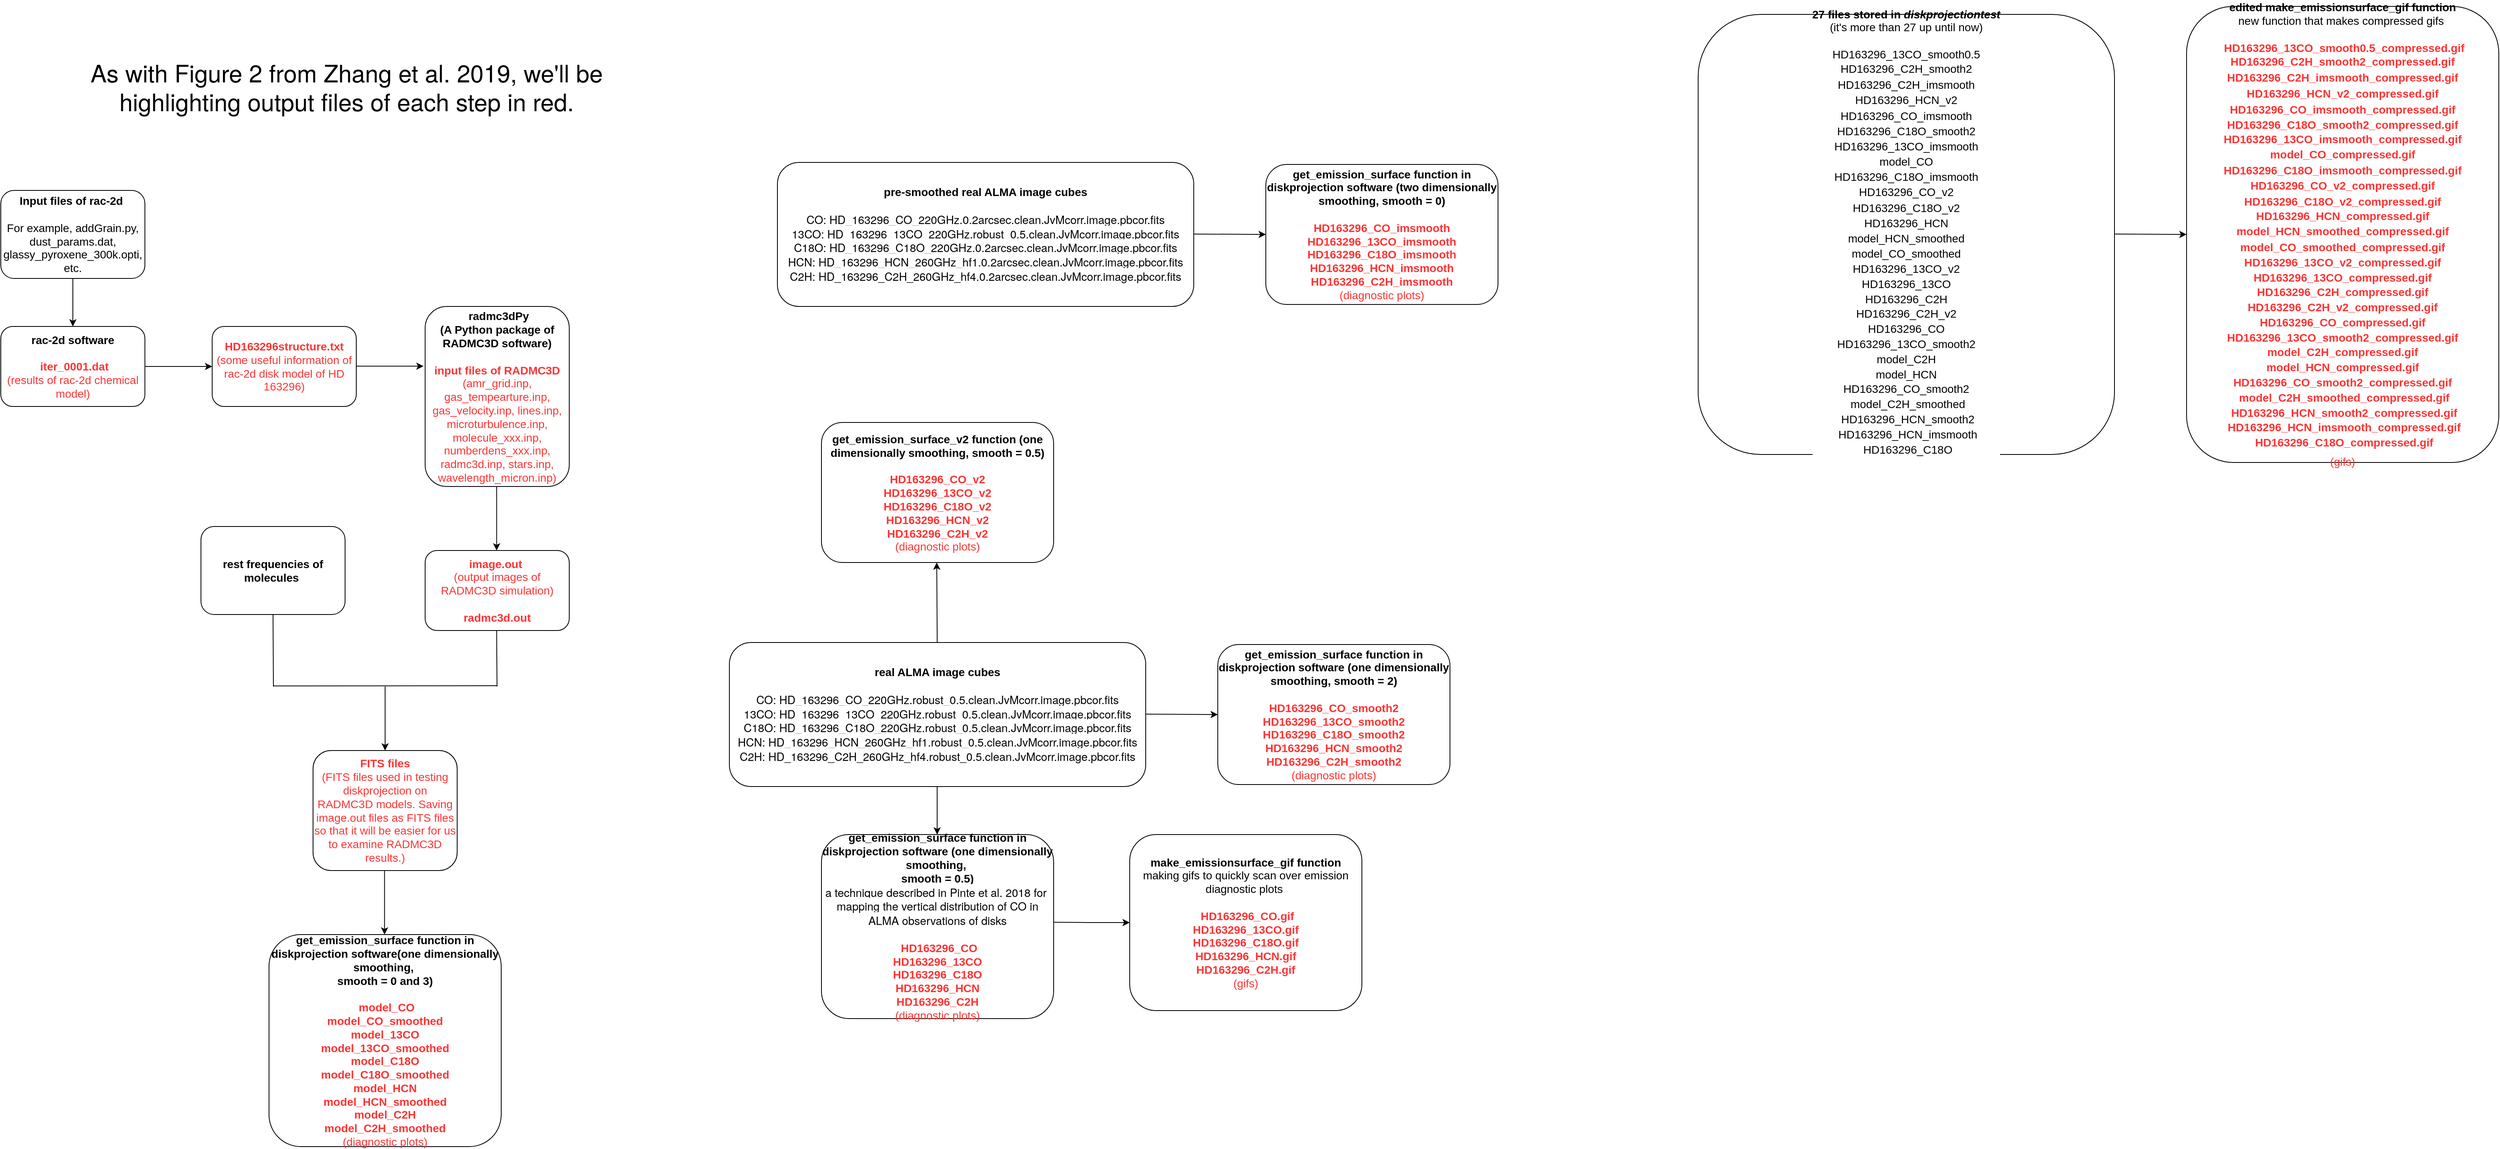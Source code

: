 <mxfile version="14.8.6" type="github">
  <diagram id="OHio_l4A3hphXdwyJgQA" name="Page-1">
    <mxGraphModel dx="1892" dy="2309" grid="1" gridSize="10" guides="1" tooltips="1" connect="1" arrows="1" fold="1" page="1" pageScale="1" pageWidth="827" pageHeight="1169" math="0" shadow="0">
      <root>
        <mxCell id="0" />
        <mxCell id="1" parent="0" />
        <mxCell id="7kvAbgqLVaGYdPQzEYKD-1" value="&lt;span style=&quot;font-family: &amp;#34;helvetica neue&amp;#34; , &amp;#34;helvetica&amp;#34; , &amp;#34;arial&amp;#34; , sans-serif ; text-align: justify ; background-color: rgb(255 , 255 , 255)&quot;&gt;&lt;font style=&quot;font-size: 30px&quot;&gt;As with Figure 2 from Zhang et al. 2019, we&#39;ll be highlighting output files of each step in red.&lt;/font&gt;&lt;/span&gt;" style="text;html=1;strokeColor=none;fillColor=none;align=center;verticalAlign=middle;whiteSpace=wrap;rounded=0;" parent="1" vertex="1">
          <mxGeometry x="157" y="-100" width="670" height="140" as="geometry" />
        </mxCell>
        <mxCell id="7kvAbgqLVaGYdPQzEYKD-2" value="&lt;font style=&quot;font-size: 14px&quot;&gt;&lt;b&gt;Input files of rac-2d&lt;/b&gt;&amp;nbsp;&lt;br&gt;&lt;br&gt;For example, addGrain.py, dust_params.dat, glassy_pyroxene_300k.opti, etc.&lt;/font&gt;" style="rounded=1;whiteSpace=wrap;html=1;" parent="1" vertex="1">
          <mxGeometry x="60" y="100" width="180" height="110" as="geometry" />
        </mxCell>
        <mxCell id="7kvAbgqLVaGYdPQzEYKD-8" value="&lt;font style=&quot;font-size: 14px&quot;&gt;&lt;b&gt;rac-2d software&lt;br&gt;&lt;br&gt;&lt;/b&gt;&amp;nbsp;&lt;font color=&quot;#ff3333&quot;&gt;&lt;b&gt;iter_0001.dat &lt;/b&gt;&lt;br&gt;(results of rac-2d chemical model)&lt;/font&gt;&lt;/font&gt;" style="rounded=1;whiteSpace=wrap;html=1;" parent="1" vertex="1">
          <mxGeometry x="60" y="270" width="180" height="100" as="geometry" />
        </mxCell>
        <mxCell id="7kvAbgqLVaGYdPQzEYKD-9" value="" style="endArrow=classic;html=1;exitX=0.5;exitY=1;exitDx=0;exitDy=0;" parent="1" source="7kvAbgqLVaGYdPQzEYKD-2" target="7kvAbgqLVaGYdPQzEYKD-8" edge="1">
          <mxGeometry width="50" height="50" relative="1" as="geometry">
            <mxPoint x="150" y="250" as="sourcePoint" />
            <mxPoint x="200" y="200" as="targetPoint" />
          </mxGeometry>
        </mxCell>
        <mxCell id="7kvAbgqLVaGYdPQzEYKD-11" value="&lt;font style=&quot;font-size: 14px&quot;&gt;&lt;font color=&quot;#ff3333&quot;&gt;&lt;b&gt;HD163296structure.txt&lt;/b&gt; (some useful information of rac-2d disk model of HD 163296)&lt;/font&gt;&lt;/font&gt;" style="rounded=1;whiteSpace=wrap;html=1;" parent="1" vertex="1">
          <mxGeometry x="324" y="270" width="180" height="100" as="geometry" />
        </mxCell>
        <mxCell id="7kvAbgqLVaGYdPQzEYKD-12" value="" style="endArrow=classic;html=1;exitX=1;exitY=0.5;exitDx=0;exitDy=0;" parent="1" source="7kvAbgqLVaGYdPQzEYKD-8" target="7kvAbgqLVaGYdPQzEYKD-11" edge="1">
          <mxGeometry width="50" height="50" relative="1" as="geometry">
            <mxPoint x="290" y="320" as="sourcePoint" />
            <mxPoint x="340" y="270" as="targetPoint" />
          </mxGeometry>
        </mxCell>
        <mxCell id="7kvAbgqLVaGYdPQzEYKD-13" value="&lt;font style=&quot;font-size: 14px&quot;&gt;&lt;b&gt;&amp;nbsp;radmc3dPy &lt;br&gt;(&lt;/b&gt;&lt;b&gt;A Python package of RADMC3D software&lt;/b&gt;&lt;b&gt;)&lt;/b&gt;&lt;br&gt;&lt;br&gt;&lt;span style=&quot;color: rgb(255 , 51 , 51)&quot;&gt;&lt;b&gt;input files of RADMC3D&lt;/b&gt;&lt;br&gt;&lt;/span&gt;&lt;font color=&quot;#ff3333&quot;&gt;(amr_grid.inp, gas_tempearture.inp, gas_velocity.inp, lines.inp, microturbulence.inp, molecule_xxx.inp, numberdens_xxx.inp, radmc3d.inp, stars.inp, wavelength_micron.inp)&lt;/font&gt;&lt;br&gt;&lt;/font&gt;" style="rounded=1;whiteSpace=wrap;html=1;" parent="1" vertex="1">
          <mxGeometry x="590" y="245" width="180" height="225" as="geometry" />
        </mxCell>
        <mxCell id="7kvAbgqLVaGYdPQzEYKD-14" value="" style="endArrow=classic;html=1;exitX=1;exitY=0.5;exitDx=0;exitDy=0;" parent="1" edge="1">
          <mxGeometry width="50" height="50" relative="1" as="geometry">
            <mxPoint x="504.0" y="319.66" as="sourcePoint" />
            <mxPoint x="588.0" y="319.66" as="targetPoint" />
          </mxGeometry>
        </mxCell>
        <mxCell id="7kvAbgqLVaGYdPQzEYKD-18" value="" style="endArrow=classic;html=1;" parent="1" edge="1">
          <mxGeometry width="50" height="50" relative="1" as="geometry">
            <mxPoint x="679.29" y="470" as="sourcePoint" />
            <mxPoint x="679.29" y="550" as="targetPoint" />
          </mxGeometry>
        </mxCell>
        <mxCell id="7kvAbgqLVaGYdPQzEYKD-19" value="&lt;font style=&quot;font-size: 14px&quot;&gt;&lt;font color=&quot;#ff3333&quot;&gt;&lt;b&gt;image.out&lt;/b&gt;&amp;nbsp;&lt;br&gt;(output images of RADMC3D simulation)&lt;br&gt;&lt;br&gt;&lt;/font&gt;&lt;b style=&quot;color: rgb(255 , 51 , 51)&quot;&gt;radmc3d.out&lt;/b&gt;&lt;font color=&quot;#ff3333&quot;&gt;&lt;br&gt;&lt;/font&gt;&lt;/font&gt;" style="rounded=1;whiteSpace=wrap;html=1;" parent="1" vertex="1">
          <mxGeometry x="590" y="550" width="180" height="100" as="geometry" />
        </mxCell>
        <mxCell id="7kvAbgqLVaGYdPQzEYKD-24" value="&lt;font style=&quot;font-size: 14px&quot;&gt;&lt;b&gt;real ALMA image cubes&lt;/b&gt;&lt;br&gt;&lt;br&gt;&lt;span style=&quot;font-family: &amp;#34;helvetica neue&amp;#34; , &amp;#34;helvetica&amp;#34; , &amp;#34;arial&amp;#34; , sans-serif ; text-align: left ; background-color: rgb(255 , 255 , 255)&quot;&gt;CO: HD_163296_CO_220GHz.robust_0.5.clean.JvMcorr.image.pbcor.fits&lt;br&gt;&lt;/span&gt;&lt;span style=&quot;font-family: &amp;#34;helvetica neue&amp;#34; , &amp;#34;helvetica&amp;#34; , &amp;#34;arial&amp;#34; , sans-serif ; text-align: left ; background-color: rgb(255 , 255 , 255)&quot;&gt;13CO: HD_163296_13CO_220GHz.robust_0.5.clean.JvMcorr.image.pbcor.fits&lt;br&gt;&lt;/span&gt;&lt;span style=&quot;font-family: &amp;#34;helvetica neue&amp;#34; , &amp;#34;helvetica&amp;#34; , &amp;#34;arial&amp;#34; , sans-serif ; text-align: left ; background-color: rgb(255 , 255 , 255)&quot;&gt;C18O: HD_163296_C18O_220GHz.robust_0.5.clean.JvMcorr.image.pbcor.fits&lt;br&gt;&lt;/span&gt;&lt;span style=&quot;font-family: &amp;#34;helvetica neue&amp;#34; , &amp;#34;helvetica&amp;#34; , &amp;#34;arial&amp;#34; , sans-serif ; text-align: left ; background-color: rgb(255 , 255 , 255)&quot;&gt;HCN: HD_163296_HCN_260GHz_hf1.robust_0.5.clean.JvMcorr.image.pbcor.fits&lt;br&gt;&lt;/span&gt;&lt;span style=&quot;font-family: &amp;#34;helvetica neue&amp;#34; , &amp;#34;helvetica&amp;#34; , &amp;#34;arial&amp;#34; , sans-serif ; text-align: left ; background-color: rgb(255 , 255 , 255)&quot;&gt;C2H: HD_163296_C2H_260GHz_hf4.robust_0.5.clean.JvMcorr.image.pbcor.fits&lt;/span&gt;&lt;br&gt;&lt;/font&gt;" style="rounded=1;whiteSpace=wrap;html=1;" parent="1" vertex="1">
          <mxGeometry x="970" y="665" width="520" height="180" as="geometry" />
        </mxCell>
        <mxCell id="7kvAbgqLVaGYdPQzEYKD-25" value="" style="endArrow=classic;html=1;exitX=0.5;exitY=1;exitDx=0;exitDy=0;" parent="1" edge="1">
          <mxGeometry width="50" height="50" relative="1" as="geometry">
            <mxPoint x="1229.5" y="845" as="sourcePoint" />
            <mxPoint x="1229.5" y="905" as="targetPoint" />
          </mxGeometry>
        </mxCell>
        <mxCell id="7kvAbgqLVaGYdPQzEYKD-26" value="&lt;font style=&quot;font-size: 14px&quot;&gt;&lt;b&gt;get_emission_surface function in diskprojection software (&lt;/b&gt;&lt;b&gt;one dimensionally smoothing,&amp;nbsp;&lt;/b&gt;&lt;b&gt;&lt;br&gt;smooth = 0.5)&lt;br&gt;&lt;/b&gt;&lt;span style=&quot;font-family: &amp;#34;helvetica neue&amp;#34; , &amp;#34;helvetica&amp;#34; , &amp;#34;arial&amp;#34; , sans-serif ; text-align: justify ; background-color: rgb(255 , 255 , 255)&quot;&gt;a technique described in Pinte et al. 2018&amp;nbsp;&lt;/span&gt;&lt;span style=&quot;font-family: &amp;#34;helvetica neue&amp;#34; , &amp;#34;helvetica&amp;#34; , &amp;#34;arial&amp;#34; , sans-serif ; text-align: justify ; background-color: rgb(255 , 255 , 255)&quot;&gt;for&amp;nbsp;&lt;/span&gt;&lt;span style=&quot;font-family: &amp;#34;helvetica neue&amp;#34; , &amp;#34;helvetica&amp;#34; , &amp;#34;arial&amp;#34; , sans-serif ; text-align: justify ; background-color: rgb(255 , 255 , 255)&quot;&gt;&lt;br&gt;mapping the vertical distribution of CO in ALMA observations of disks&lt;/span&gt;&lt;b&gt;&lt;br&gt;&lt;br&gt;&lt;/b&gt;&amp;nbsp;&lt;font color=&quot;#ff3333&quot;&gt;&lt;b&gt;HD163296_CO&lt;br&gt;&lt;/b&gt;&lt;/font&gt;&lt;b style=&quot;color: rgb(255 , 51 , 51)&quot;&gt;HD163296_13CO&lt;br&gt;&lt;/b&gt;&lt;b style=&quot;color: rgb(255 , 51 , 51)&quot;&gt;HD163296_C18O&lt;br&gt;&lt;/b&gt;&lt;b style=&quot;color: rgb(255 , 51 , 51)&quot;&gt;HD163296_HCN&lt;br&gt;&lt;/b&gt;&lt;b style=&quot;color: rgb(255 , 51 , 51)&quot;&gt;HD163296_C2H&lt;/b&gt;&lt;font color=&quot;#ff3333&quot;&gt;&lt;br&gt;(diagnostic plots)&lt;/font&gt;&lt;/font&gt;" style="rounded=1;whiteSpace=wrap;html=1;" parent="1" vertex="1">
          <mxGeometry x="1085" y="905" width="290" height="230" as="geometry" />
        </mxCell>
        <mxCell id="7kvAbgqLVaGYdPQzEYKD-28" value="&lt;font style=&quot;font-size: 14px&quot;&gt;&lt;b&gt;get_emission_surface function in diskprojection software (one dimensionally smoothing, smooth = 2)&lt;/b&gt;&lt;b&gt;&lt;br&gt;&lt;/b&gt;&lt;font color=&quot;#ff3333&quot;&gt;&lt;b&gt;&lt;br&gt;&lt;/b&gt;&lt;/font&gt;&lt;b style=&quot;color: rgb(255 , 51 , 51)&quot;&gt;HD163296_CO_smooth2&lt;/b&gt;&lt;b style=&quot;color: rgb(255 , 51 , 51)&quot;&gt;&lt;br&gt;&lt;/b&gt;&lt;b style=&quot;color: rgb(255 , 51 , 51)&quot;&gt;HD163296_13CO_smooth2&lt;/b&gt;&lt;b style=&quot;color: rgb(255 , 51 , 51)&quot;&gt;&lt;br&gt;&lt;/b&gt;&lt;b style=&quot;color: rgb(255 , 51 , 51)&quot;&gt;HD163296_C18O_smooth2&lt;/b&gt;&lt;b style=&quot;color: rgb(255 , 51 , 51)&quot;&gt;&lt;br&gt;&lt;/b&gt;&lt;b style=&quot;color: rgb(255 , 51 , 51)&quot;&gt;HD163296_HCN_smooth2&lt;/b&gt;&lt;b style=&quot;color: rgb(255 , 51 , 51)&quot;&gt;&lt;br&gt;&lt;/b&gt;&lt;b style=&quot;color: rgb(255 , 51 , 51)&quot;&gt;HD163296_C2H_smooth2&lt;/b&gt;&lt;font color=&quot;#ff3333&quot;&gt;&lt;br&gt;(diagnostic plots)&lt;/font&gt;&lt;/font&gt;" style="rounded=1;whiteSpace=wrap;html=1;" parent="1" vertex="1">
          <mxGeometry x="1580" y="667.5" width="290" height="175" as="geometry" />
        </mxCell>
        <mxCell id="7kvAbgqLVaGYdPQzEYKD-29" value="" style="endArrow=classic;html=1;exitX=1;exitY=0.5;exitDx=0;exitDy=0;entryX=0;entryY=0.5;entryDx=0;entryDy=0;" parent="1" target="7kvAbgqLVaGYdPQzEYKD-28" edge="1">
          <mxGeometry width="50" height="50" relative="1" as="geometry">
            <mxPoint x="1490" y="754.5" as="sourcePoint" />
            <mxPoint x="1574" y="754.5" as="targetPoint" />
          </mxGeometry>
        </mxCell>
        <mxCell id="7kvAbgqLVaGYdPQzEYKD-30" value="&lt;font style=&quot;font-size: 14px&quot;&gt;&lt;b&gt;pre-smoothed real ALMA image cubes&lt;/b&gt;&lt;br&gt;&lt;br&gt;&lt;span style=&quot;font-family: &amp;#34;helvetica neue&amp;#34; , &amp;#34;helvetica&amp;#34; , &amp;#34;arial&amp;#34; , sans-serif ; text-align: left ; background-color: rgb(255 , 255 , 255)&quot;&gt;CO: H&lt;/span&gt;&lt;span style=&quot;font-family: &amp;#34;helvetica neue&amp;#34; , &amp;#34;helvetica&amp;#34; , &amp;#34;arial&amp;#34; , sans-serif ; text-align: left ; background-color: rgb(255 , 255 , 255)&quot;&gt;D_163296_CO_220GHz.0.2arcsec.clean.JvMcorr.image.pbcor.fits&lt;/span&gt;&lt;span style=&quot;font-family: &amp;#34;helvetica neue&amp;#34; , &amp;#34;helvetica&amp;#34; , &amp;#34;arial&amp;#34; , sans-serif ; text-align: left ; background-color: rgb(255 , 255 , 255)&quot;&gt;&lt;br&gt;&lt;/span&gt;&lt;span style=&quot;font-family: &amp;#34;helvetica neue&amp;#34; , &amp;#34;helvetica&amp;#34; , &amp;#34;arial&amp;#34; , sans-serif ; text-align: left ; background-color: rgb(255 , 255 , 255)&quot;&gt;13CO: HD_163296_13CO_220GHz.robust_0.5.clean.JvMcorr.image.pbcor.fits&lt;br&gt;&lt;/span&gt;&lt;span style=&quot;font-family: &amp;#34;helvetica neue&amp;#34; , &amp;#34;helvetica&amp;#34; , &amp;#34;arial&amp;#34; , sans-serif ; text-align: left ; background-color: rgb(255 , 255 , 255)&quot;&gt;C18O: H&lt;/span&gt;&lt;span style=&quot;font-family: &amp;#34;helvetica neue&amp;#34; , &amp;#34;helvetica&amp;#34; , &amp;#34;arial&amp;#34; , sans-serif ; text-align: left ; background-color: rgb(255 , 255 , 255)&quot;&gt;D_163296_C18O_220GHz.0.2arcsec.clean.JvMcorr.image.pbcor.fits&lt;/span&gt;&lt;span style=&quot;font-family: &amp;#34;helvetica neue&amp;#34; , &amp;#34;helvetica&amp;#34; , &amp;#34;arial&amp;#34; , sans-serif ; text-align: left ; background-color: rgb(255 , 255 , 255)&quot;&gt;&lt;br&gt;&lt;/span&gt;&lt;span style=&quot;font-family: &amp;#34;helvetica neue&amp;#34; , &amp;#34;helvetica&amp;#34; , &amp;#34;arial&amp;#34; , sans-serif ; text-align: left ; background-color: rgb(255 , 255 , 255)&quot;&gt;HCN: H&lt;/span&gt;&lt;span style=&quot;font-family: &amp;#34;helvetica neue&amp;#34; , &amp;#34;helvetica&amp;#34; , &amp;#34;arial&amp;#34; , sans-serif ; text-align: left ; background-color: rgb(255 , 255 , 255)&quot;&gt;D_163296_HCN_260GHz_hf1.0.2arcsec.clean.JvMcorr.image.pbcor.fits&lt;/span&gt;&lt;span style=&quot;font-family: &amp;#34;helvetica neue&amp;#34; , &amp;#34;helvetica&amp;#34; , &amp;#34;arial&amp;#34; , sans-serif ; text-align: left ; background-color: rgb(255 , 255 , 255)&quot;&gt;&lt;br&gt;&lt;/span&gt;&lt;span style=&quot;font-family: &amp;#34;helvetica neue&amp;#34; , &amp;#34;helvetica&amp;#34; , &amp;#34;arial&amp;#34; , sans-serif ; text-align: left ; background-color: rgb(255 , 255 , 255)&quot;&gt;C2H: H&lt;/span&gt;&lt;span style=&quot;font-family: &amp;#34;helvetica neue&amp;#34; , &amp;#34;helvetica&amp;#34; , &amp;#34;arial&amp;#34; , sans-serif ; text-align: left ; background-color: rgb(255 , 255 , 255)&quot;&gt;D_163296_C2H_260GHz_hf4.0.2arcsec.clean.JvMcorr.image.pbcor.fits&lt;/span&gt;&lt;br&gt;&lt;/font&gt;" style="rounded=1;whiteSpace=wrap;html=1;" parent="1" vertex="1">
          <mxGeometry x="1030" y="65" width="520" height="180" as="geometry" />
        </mxCell>
        <mxCell id="7kvAbgqLVaGYdPQzEYKD-31" value="&lt;font style=&quot;font-size: 14px&quot;&gt;&lt;b&gt;get_emission_surface function in diskprojection software (two dimensionally smoothing, smooth = 0)&lt;/b&gt;&lt;b&gt;&lt;br&gt;&lt;/b&gt;&lt;font color=&quot;#ff3333&quot;&gt;&lt;b&gt;&lt;br&gt;&lt;/b&gt;&lt;/font&gt;&lt;b style=&quot;color: rgb(255 , 51 , 51)&quot;&gt;HD163296_CO_imsmooth&lt;/b&gt;&lt;b style=&quot;color: rgb(255 , 51 , 51)&quot;&gt;&lt;br&gt;&lt;/b&gt;&lt;b style=&quot;color: rgb(255 , 51 , 51)&quot;&gt;HD163296_13CO_imsmooth&lt;/b&gt;&lt;b style=&quot;color: rgb(255 , 51 , 51)&quot;&gt;&lt;br&gt;&lt;/b&gt;&lt;b style=&quot;color: rgb(255 , 51 , 51)&quot;&gt;HD163296_C18O_imsmooth&lt;/b&gt;&lt;b style=&quot;color: rgb(255 , 51 , 51)&quot;&gt;&lt;br&gt;&lt;/b&gt;&lt;b style=&quot;color: rgb(255 , 51 , 51)&quot;&gt;HD163296_HCN_imsmooth&lt;/b&gt;&lt;b style=&quot;color: rgb(255 , 51 , 51)&quot;&gt;&lt;br&gt;&lt;/b&gt;&lt;b style=&quot;color: rgb(255 , 51 , 51)&quot;&gt;HD163296_C2H_imsmooth&lt;/b&gt;&lt;font color=&quot;#ff3333&quot;&gt;&lt;br&gt;(diagnostic plots)&lt;/font&gt;&lt;/font&gt;" style="rounded=1;whiteSpace=wrap;html=1;" parent="1" vertex="1">
          <mxGeometry x="1640" y="67.5" width="290" height="175" as="geometry" />
        </mxCell>
        <mxCell id="7kvAbgqLVaGYdPQzEYKD-32" value="" style="endArrow=classic;html=1;exitX=1;exitY=0.5;exitDx=0;exitDy=0;entryX=0;entryY=0.5;entryDx=0;entryDy=0;" parent="1" edge="1">
          <mxGeometry width="50" height="50" relative="1" as="geometry">
            <mxPoint x="1550" y="154.5" as="sourcePoint" />
            <mxPoint x="1640" y="155" as="targetPoint" />
          </mxGeometry>
        </mxCell>
        <mxCell id="7kvAbgqLVaGYdPQzEYKD-33" value="&lt;font style=&quot;font-size: 14px&quot;&gt;&lt;b&gt;rest frequencies of molecules&lt;/b&gt;&amp;nbsp;&lt;br&gt;&lt;/font&gt;" style="rounded=1;whiteSpace=wrap;html=1;" parent="1" vertex="1">
          <mxGeometry x="310" y="520" width="180" height="110" as="geometry" />
        </mxCell>
        <mxCell id="7kvAbgqLVaGYdPQzEYKD-35" value="" style="endArrow=none;html=1;" parent="1" edge="1">
          <mxGeometry width="50" height="50" relative="1" as="geometry">
            <mxPoint x="400.5" y="720" as="sourcePoint" />
            <mxPoint x="400" y="630" as="targetPoint" />
          </mxGeometry>
        </mxCell>
        <mxCell id="7kvAbgqLVaGYdPQzEYKD-36" value="" style="endArrow=none;html=1;" parent="1" edge="1">
          <mxGeometry width="50" height="50" relative="1" as="geometry">
            <mxPoint x="679.79" y="720" as="sourcePoint" />
            <mxPoint x="679.29" y="650" as="targetPoint" />
          </mxGeometry>
        </mxCell>
        <mxCell id="7kvAbgqLVaGYdPQzEYKD-37" value="" style="endArrow=none;html=1;" parent="1" edge="1">
          <mxGeometry width="50" height="50" relative="1" as="geometry">
            <mxPoint x="400" y="719.29" as="sourcePoint" />
            <mxPoint x="680" y="719" as="targetPoint" />
          </mxGeometry>
        </mxCell>
        <mxCell id="7kvAbgqLVaGYdPQzEYKD-38" value="" style="endArrow=classic;html=1;" parent="1" edge="1">
          <mxGeometry width="50" height="50" relative="1" as="geometry">
            <mxPoint x="540.0" y="720" as="sourcePoint" />
            <mxPoint x="540.0" y="800" as="targetPoint" />
          </mxGeometry>
        </mxCell>
        <mxCell id="7kvAbgqLVaGYdPQzEYKD-39" value="&lt;font style=&quot;font-size: 14px&quot;&gt;&lt;font color=&quot;#ff3333&quot;&gt;&lt;b&gt;FITS files&lt;br&gt;&lt;/b&gt;&lt;/font&gt;&lt;span style=&quot;color: rgb(255 , 51 , 51)&quot;&gt;(FITS files used in testing diskprojection on RADMC3D models. S&lt;/span&gt;&lt;span style=&quot;color: rgb(255 , 51 , 51)&quot;&gt;aving image.out files as FITS files so that it will be easier for us to examine RADMC3D results.&lt;/span&gt;&lt;span style=&quot;color: rgb(255 , 51 , 51)&quot;&gt;)&lt;/span&gt;&lt;font color=&quot;#ff3333&quot;&gt;&lt;br&gt;&lt;/font&gt;&lt;/font&gt;" style="rounded=1;whiteSpace=wrap;html=1;" parent="1" vertex="1">
          <mxGeometry x="450" y="800" width="180" height="150" as="geometry" />
        </mxCell>
        <mxCell id="7kvAbgqLVaGYdPQzEYKD-40" value="&lt;font style=&quot;font-size: 14px&quot;&gt;&lt;b&gt;get_emission_surface function in diskprojection software(&lt;/b&gt;&lt;b&gt;one dimensionally smoothing,&amp;nbsp;&lt;/b&gt;&lt;b&gt;&lt;br&gt;smooth = 0 and 3)&lt;/b&gt;&lt;b&gt;&lt;br&gt;&lt;br&gt;&lt;/b&gt;&amp;nbsp;&lt;b style=&quot;color: rgb(255 , 51 , 51)&quot;&gt;model_CO&lt;br&gt;&lt;/b&gt;&lt;b style=&quot;color: rgb(255 , 51 , 51)&quot;&gt;model_CO_smoothed&lt;/b&gt;&lt;font color=&quot;#ff3333&quot;&gt;&lt;b&gt;&lt;br&gt;&lt;/b&gt;&lt;/font&gt;&lt;b style=&quot;color: rgb(255 , 51 , 51)&quot;&gt;model_13CO&lt;br&gt;&lt;/b&gt;&lt;b style=&quot;color: rgb(255 , 51 , 51)&quot;&gt;model_13CO_smoothed&lt;/b&gt;&lt;b style=&quot;color: rgb(255 , 51 , 51)&quot;&gt;&lt;br&gt;&lt;/b&gt;&lt;b style=&quot;color: rgb(255 , 51 , 51)&quot;&gt;model_C18O&lt;br&gt;&lt;/b&gt;&lt;b style=&quot;color: rgb(255 , 51 , 51)&quot;&gt;model_C18O_smoothed&lt;/b&gt;&lt;b style=&quot;color: rgb(255 , 51 , 51)&quot;&gt;&lt;br&gt;&lt;/b&gt;&lt;b style=&quot;color: rgb(255 , 51 , 51)&quot;&gt;model_HCN&lt;br&gt;&lt;/b&gt;&lt;b style=&quot;color: rgb(255 , 51 , 51)&quot;&gt;model_HCN_smoothed&lt;/b&gt;&lt;b style=&quot;color: rgb(255 , 51 , 51)&quot;&gt;&lt;br&gt;&lt;/b&gt;&lt;b style=&quot;color: rgb(255 , 51 , 51)&quot;&gt;model_C2H&lt;br&gt;&lt;/b&gt;&lt;b style=&quot;color: rgb(255 , 51 , 51)&quot;&gt;model_C2H_smoothed&lt;/b&gt;&lt;font color=&quot;#ff3333&quot;&gt;&lt;br&gt;(diagnostic plots)&lt;/font&gt;&lt;/font&gt;" style="rounded=1;whiteSpace=wrap;html=1;" parent="1" vertex="1">
          <mxGeometry x="395" y="1030" width="290" height="265" as="geometry" />
        </mxCell>
        <mxCell id="7kvAbgqLVaGYdPQzEYKD-42" value="&lt;font style=&quot;font-size: 14px&quot;&gt;&lt;b&gt;get_emission_surface_v2 function (one dimensionally smoothing, smooth = 0.5)&lt;/b&gt;&lt;b&gt;&lt;br&gt;&lt;/b&gt;&lt;font color=&quot;#ff3333&quot;&gt;&lt;b&gt;&lt;br&gt;&lt;/b&gt;&lt;/font&gt;&lt;b style=&quot;color: rgb(255 , 51 , 51)&quot;&gt;HD163296_CO_v2&lt;/b&gt;&lt;b style=&quot;color: rgb(255 , 51 , 51)&quot;&gt;&lt;br&gt;&lt;/b&gt;&lt;b style=&quot;color: rgb(255 , 51 , 51)&quot;&gt;HD163296_13CO_v2&lt;/b&gt;&lt;b style=&quot;color: rgb(255 , 51 , 51)&quot;&gt;&lt;br&gt;&lt;/b&gt;&lt;b style=&quot;color: rgb(255 , 51 , 51)&quot;&gt;HD163296_C18O_v2&lt;/b&gt;&lt;b style=&quot;color: rgb(255 , 51 , 51)&quot;&gt;&lt;br&gt;&lt;/b&gt;&lt;b style=&quot;color: rgb(255 , 51 , 51)&quot;&gt;HD163296_HCN_v2&lt;/b&gt;&lt;b style=&quot;color: rgb(255 , 51 , 51)&quot;&gt;&lt;br&gt;&lt;/b&gt;&lt;b style=&quot;color: rgb(255 , 51 , 51)&quot;&gt;HD163296_C2H_v2&lt;/b&gt;&lt;font color=&quot;#ff3333&quot;&gt;&lt;br&gt;(diagnostic plots)&lt;/font&gt;&lt;/font&gt;" style="rounded=1;whiteSpace=wrap;html=1;" parent="1" vertex="1">
          <mxGeometry x="1085" y="390" width="290" height="175" as="geometry" />
        </mxCell>
        <mxCell id="7kvAbgqLVaGYdPQzEYKD-43" value="" style="endArrow=classic;html=1;exitX=1;exitY=0.5;exitDx=0;exitDy=0;" parent="1" edge="1">
          <mxGeometry width="50" height="50" relative="1" as="geometry">
            <mxPoint x="1229.58" y="665" as="sourcePoint" />
            <mxPoint x="1229" y="565" as="targetPoint" />
          </mxGeometry>
        </mxCell>
        <mxCell id="7kvAbgqLVaGYdPQzEYKD-44" value="" style="endArrow=classic;html=1;exitX=1;exitY=0.5;exitDx=0;exitDy=0;entryX=0;entryY=0.5;entryDx=0;entryDy=0;" parent="1" target="7kvAbgqLVaGYdPQzEYKD-45" edge="1">
          <mxGeometry width="50" height="50" relative="1" as="geometry">
            <mxPoint x="1375" y="1014.58" as="sourcePoint" />
            <mxPoint x="1465" y="1015.08" as="targetPoint" />
            <Array as="points">
              <mxPoint x="1420" y="1015" />
            </Array>
          </mxGeometry>
        </mxCell>
        <mxCell id="7kvAbgqLVaGYdPQzEYKD-45" value="&lt;font style=&quot;font-size: 14px&quot;&gt;&lt;b&gt;make_emissionsurface_gif function&lt;/b&gt;&lt;br&gt;making gifs to quickly scan over emission diagnostic plots&amp;nbsp;&lt;br&gt;&lt;b&gt;&lt;br&gt;&lt;/b&gt;&amp;nbsp;&lt;font color=&quot;#ff3333&quot;&gt;&lt;b&gt;HD163296_CO.gif&lt;br&gt;&lt;/b&gt;&lt;/font&gt;&lt;b style=&quot;color: rgb(255 , 51 , 51)&quot;&gt;HD163296_13CO.gif&lt;br&gt;&lt;/b&gt;&lt;b style=&quot;color: rgb(255 , 51 , 51)&quot;&gt;HD163296_C18O.gif&lt;br&gt;&lt;/b&gt;&lt;b style=&quot;color: rgb(255 , 51 , 51)&quot;&gt;HD163296_HCN.gif&lt;br&gt;&lt;/b&gt;&lt;b style=&quot;color: rgb(255 , 51 , 51)&quot;&gt;HD163296_C2H.gif&lt;/b&gt;&lt;font color=&quot;#ff3333&quot;&gt;&lt;br&gt;(gifs)&lt;/font&gt;&lt;/font&gt;" style="rounded=1;whiteSpace=wrap;html=1;" parent="1" vertex="1">
          <mxGeometry x="1470" y="905" width="290" height="220" as="geometry" />
        </mxCell>
        <mxCell id="tNqf5QW-nkxqxk9ZFxXp-1" value="" style="endArrow=classic;html=1;" parent="1" edge="1">
          <mxGeometry width="50" height="50" relative="1" as="geometry">
            <mxPoint x="539.29" y="950" as="sourcePoint" />
            <mxPoint x="539.29" y="1030" as="targetPoint" />
          </mxGeometry>
        </mxCell>
        <mxCell id="AEIV_mk72NJeF8CW5xAD-5" value="&lt;font style=&quot;font-size: 14px&quot;&gt;&lt;b&gt;27 files stored in &lt;i&gt;diskprojectiontest&lt;br&gt;&lt;/i&gt;&lt;/b&gt;(it&#39;s more than 27 up until now)&lt;br&gt;&lt;br&gt;&lt;span style=&quot;text-align: left ; background-color: rgb(255 , 255 , 255)&quot;&gt;HD163296_13CO_smooth0.5&lt;br&gt;&lt;/span&gt;&lt;pre style=&quot;box-sizing: border-box ; overflow: auto ; padding: 1px 0px ; margin-top: 0px ; margin-bottom: 0px ; line-height: inherit ; word-break: break-all ; overflow-wrap: break-word ; background-color: rgb(255 , 255 , 255) ; border: 0px ; border-radius: 0px ; vertical-align: baseline&quot;&gt;&lt;font face=&quot;Helvetica&quot;&gt;HD163296_C2H_smooth2&lt;/font&gt;&lt;/pre&gt;&lt;pre style=&quot;box-sizing: border-box ; overflow: auto ; padding: 1px 0px ; margin-top: 0px ; margin-bottom: 0px ; line-height: inherit ; word-break: break-all ; overflow-wrap: break-word ; background-color: rgb(255 , 255 , 255) ; border: 0px ; border-radius: 0px ; vertical-align: baseline&quot;&gt;&lt;pre style=&quot;box-sizing: border-box ; overflow: auto ; padding: 1px 0px ; margin-top: 0px ; margin-bottom: 0px ; line-height: inherit ; word-break: break-all ; overflow-wrap: break-word ; border: 0px ; border-radius: 0px ; vertical-align: baseline&quot;&gt;&lt;font face=&quot;Helvetica&quot;&gt;HD163296_C2H_imsmooth&lt;/font&gt;&lt;/pre&gt;&lt;pre style=&quot;box-sizing: border-box ; overflow: auto ; padding: 1px 0px ; margin-top: 0px ; margin-bottom: 0px ; line-height: inherit ; word-break: break-all ; overflow-wrap: break-word ; border: 0px ; border-radius: 0px ; vertical-align: baseline&quot;&gt;&lt;pre style=&quot;box-sizing: border-box ; overflow: auto ; padding: 1px 0px ; margin-top: 0px ; margin-bottom: 0px ; line-height: inherit ; word-break: break-all ; overflow-wrap: break-word ; border: 0px ; border-radius: 0px ; vertical-align: baseline&quot;&gt;&lt;font face=&quot;Helvetica&quot;&gt;HD163296_HCN_v2&lt;/font&gt;&lt;/pre&gt;&lt;pre style=&quot;box-sizing: border-box ; overflow: auto ; padding: 1px 0px ; margin-top: 0px ; margin-bottom: 0px ; line-height: inherit ; word-break: break-all ; overflow-wrap: break-word ; border: 0px ; border-radius: 0px ; vertical-align: baseline&quot;&gt;&lt;pre style=&quot;box-sizing: border-box ; overflow: auto ; padding: 1px 0px ; margin-top: 0px ; margin-bottom: 0px ; line-height: inherit ; word-break: break-all ; overflow-wrap: break-word ; border: 0px ; border-radius: 0px ; vertical-align: baseline&quot;&gt;&lt;font face=&quot;Helvetica&quot;&gt;HD163296_CO_imsmooth&lt;/font&gt;&lt;/pre&gt;&lt;pre style=&quot;box-sizing: border-box ; overflow: auto ; padding: 1px 0px ; margin-top: 0px ; margin-bottom: 0px ; line-height: inherit ; word-break: break-all ; overflow-wrap: break-word ; border: 0px ; border-radius: 0px ; vertical-align: baseline&quot;&gt;&lt;font face=&quot;Helvetica&quot;&gt;HD163296_C18O_smooth2&lt;/font&gt;&lt;/pre&gt;&lt;pre style=&quot;box-sizing: border-box ; overflow: auto ; padding: 1px 0px ; margin-top: 0px ; margin-bottom: 0px ; line-height: inherit ; word-break: break-all ; overflow-wrap: break-word ; border: 0px ; border-radius: 0px ; vertical-align: baseline&quot;&gt;&lt;font face=&quot;Helvetica&quot;&gt;HD163296_13CO_imsmooth&lt;/font&gt;&lt;/pre&gt;&lt;pre style=&quot;box-sizing: border-box ; overflow: auto ; padding: 1px 0px ; margin-top: 0px ; margin-bottom: 0px ; line-height: inherit ; word-break: break-all ; overflow-wrap: break-word ; border: 0px ; border-radius: 0px ; vertical-align: baseline&quot;&gt;&lt;font face=&quot;Helvetica&quot;&gt;model_CO&lt;/font&gt;&lt;/pre&gt;&lt;pre style=&quot;box-sizing: border-box ; overflow: auto ; padding: 1px 0px ; margin-top: 0px ; margin-bottom: 0px ; line-height: inherit ; word-break: break-all ; overflow-wrap: break-word ; border: 0px ; border-radius: 0px ; vertical-align: baseline&quot;&gt;&lt;pre style=&quot;box-sizing: border-box ; overflow: auto ; padding: 1px 0px ; margin-top: 0px ; margin-bottom: 0px ; line-height: inherit ; word-break: break-all ; overflow-wrap: break-word ; border: 0px ; border-radius: 0px ; vertical-align: baseline&quot;&gt;&lt;font face=&quot;Helvetica&quot;&gt;HD163296_C18O_imsmooth&lt;/font&gt;&lt;/pre&gt;&lt;pre style=&quot;box-sizing: border-box ; overflow: auto ; padding: 1px 0px ; margin-top: 0px ; margin-bottom: 0px ; line-height: inherit ; word-break: break-all ; overflow-wrap: break-word ; border: 0px ; border-radius: 0px ; vertical-align: baseline&quot;&gt;&lt;font face=&quot;Helvetica&quot;&gt;HD163296_CO_v2&lt;/font&gt;&lt;/pre&gt;&lt;pre style=&quot;box-sizing: border-box ; overflow: auto ; padding: 1px 0px ; margin-top: 0px ; margin-bottom: 0px ; line-height: inherit ; word-break: break-all ; overflow-wrap: break-word ; border: 0px ; border-radius: 0px ; vertical-align: baseline&quot;&gt;&lt;pre style=&quot;box-sizing: border-box ; overflow: auto ; padding: 1px 0px ; margin-top: 0px ; margin-bottom: 0px ; line-height: inherit ; word-break: break-all ; overflow-wrap: break-word ; border: 0px ; border-radius: 0px ; vertical-align: baseline&quot;&gt;&lt;font face=&quot;Helvetica&quot;&gt;HD163296_C18O_v2&lt;/font&gt;&lt;/pre&gt;&lt;pre style=&quot;box-sizing: border-box ; overflow: auto ; padding: 1px 0px ; margin-top: 0px ; margin-bottom: 0px ; line-height: inherit ; word-break: break-all ; overflow-wrap: break-word ; border: 0px ; border-radius: 0px ; vertical-align: baseline&quot;&gt;&lt;font face=&quot;Helvetica&quot;&gt;HD163296_HCN&lt;/font&gt;&lt;/pre&gt;&lt;pre style=&quot;box-sizing: border-box ; overflow: auto ; padding: 1px 0px ; margin-top: 0px ; margin-bottom: 0px ; line-height: inherit ; word-break: break-all ; overflow-wrap: break-word ; border: 0px ; border-radius: 0px ; vertical-align: baseline&quot;&gt;&lt;font face=&quot;Helvetica&quot;&gt;model_HCN_smoothed&lt;/font&gt;&lt;/pre&gt;&lt;pre style=&quot;box-sizing: border-box ; overflow: auto ; padding: 1px 0px ; margin-top: 0px ; margin-bottom: 0px ; line-height: inherit ; word-break: break-all ; overflow-wrap: break-word ; border: 0px ; border-radius: 0px ; vertical-align: baseline&quot;&gt;&lt;pre style=&quot;box-sizing: border-box ; overflow: auto ; padding: 1px 0px ; margin-top: 0px ; margin-bottom: 0px ; line-height: inherit ; word-break: break-all ; overflow-wrap: break-word ; border: 0px ; border-radius: 0px ; vertical-align: baseline&quot;&gt;&lt;font face=&quot;Helvetica&quot;&gt;model_CO_smoothed&lt;/font&gt;&lt;/pre&gt;&lt;pre style=&quot;box-sizing: border-box ; overflow: auto ; padding: 1px 0px ; margin-top: 0px ; margin-bottom: 0px ; line-height: inherit ; word-break: break-all ; overflow-wrap: break-word ; border: 0px ; border-radius: 0px ; vertical-align: baseline&quot;&gt;&lt;font face=&quot;Helvetica&quot;&gt;HD163296_13CO_v2&lt;/font&gt;&lt;/pre&gt;&lt;pre style=&quot;box-sizing: border-box ; overflow: auto ; padding: 1px 0px ; margin-top: 0px ; margin-bottom: 0px ; line-height: inherit ; word-break: break-all ; overflow-wrap: break-word ; border: 0px ; border-radius: 0px ; vertical-align: baseline&quot;&gt;&lt;font face=&quot;Helvetica&quot;&gt;HD163296_13CO&lt;/font&gt;&lt;/pre&gt;&lt;pre style=&quot;box-sizing: border-box ; overflow: auto ; padding: 1px 0px ; margin-top: 0px ; margin-bottom: 0px ; line-height: inherit ; word-break: break-all ; overflow-wrap: break-word ; border: 0px ; border-radius: 0px ; vertical-align: baseline&quot;&gt;&lt;font face=&quot;Helvetica&quot;&gt;HD163296_C2H&lt;/font&gt;&lt;/pre&gt;&lt;pre style=&quot;box-sizing: border-box ; overflow: auto ; padding: 1px 0px ; margin-top: 0px ; margin-bottom: 0px ; line-height: inherit ; word-break: break-all ; overflow-wrap: break-word ; border: 0px ; border-radius: 0px ; vertical-align: baseline&quot;&gt;&lt;font face=&quot;Helvetica&quot;&gt;HD163296_C2H_v2&lt;/font&gt;&lt;/pre&gt;&lt;pre style=&quot;box-sizing: border-box ; overflow: auto ; padding: 1px 0px ; margin-top: 0px ; margin-bottom: 0px ; line-height: inherit ; word-break: break-all ; overflow-wrap: break-word ; border: 0px ; border-radius: 0px ; vertical-align: baseline&quot;&gt;&lt;font face=&quot;Helvetica&quot;&gt;HD163296_CO&lt;/font&gt;&lt;/pre&gt;&lt;pre style=&quot;box-sizing: border-box ; overflow: auto ; padding: 1px 0px ; margin-top: 0px ; margin-bottom: 0px ; line-height: inherit ; word-break: break-all ; overflow-wrap: break-word ; border: 0px ; border-radius: 0px ; vertical-align: baseline&quot;&gt;&lt;font face=&quot;Helvetica&quot;&gt;HD163296_13CO_smooth2&lt;/font&gt;&lt;/pre&gt;&lt;pre style=&quot;box-sizing: border-box ; overflow: auto ; padding: 1px 0px ; margin-top: 0px ; margin-bottom: 0px ; line-height: inherit ; word-break: break-all ; overflow-wrap: break-word ; border: 0px ; border-radius: 0px ; vertical-align: baseline&quot;&gt;&lt;font face=&quot;Helvetica&quot;&gt;model_C2H&lt;/font&gt;&lt;/pre&gt;&lt;pre style=&quot;box-sizing: border-box ; overflow: auto ; padding: 1px 0px ; margin-top: 0px ; margin-bottom: 0px ; line-height: inherit ; word-break: break-all ; overflow-wrap: break-word ; border: 0px ; border-radius: 0px ; vertical-align: baseline&quot;&gt;&lt;font face=&quot;Helvetica&quot;&gt;model_HCN&lt;/font&gt;&lt;/pre&gt;&lt;pre style=&quot;box-sizing: border-box ; overflow: auto ; padding: 1px 0px ; margin-top: 0px ; margin-bottom: 0px ; line-height: inherit ; word-break: break-all ; overflow-wrap: break-word ; border: 0px ; border-radius: 0px ; vertical-align: baseline&quot;&gt;&lt;font face=&quot;Helvetica&quot;&gt;HD163296_CO_smooth2&lt;/font&gt;&lt;/pre&gt;&lt;pre style=&quot;box-sizing: border-box ; overflow: auto ; padding: 1px 0px ; margin-top: 0px ; margin-bottom: 0px ; line-height: inherit ; word-break: break-all ; overflow-wrap: break-word ; border: 0px ; border-radius: 0px ; vertical-align: baseline&quot;&gt;&lt;font face=&quot;Helvetica&quot;&gt; model_C2H_smoothed&lt;/font&gt;&lt;/pre&gt;&lt;pre style=&quot;box-sizing: border-box ; overflow: auto ; padding: 1px 0px ; margin-top: 0px ; margin-bottom: 0px ; line-height: inherit ; word-break: break-all ; overflow-wrap: break-word ; border: 0px ; border-radius: 0px ; vertical-align: baseline&quot;&gt;&lt;font face=&quot;Helvetica&quot;&gt; HD163296_HCN_smooth2&lt;/font&gt;&lt;/pre&gt;&lt;pre style=&quot;box-sizing: border-box ; overflow: auto ; padding: 1px 0px ; margin-top: 0px ; margin-bottom: 0px ; line-height: inherit ; word-break: break-all ; overflow-wrap: break-word ; border: 0px ; border-radius: 0px ; vertical-align: baseline&quot;&gt;&lt;font face=&quot;Helvetica&quot;&gt; HD163296_HCN_imsmooth&lt;/font&gt;&lt;/pre&gt;&lt;pre style=&quot;box-sizing: border-box ; overflow: auto ; padding: 1px 0px ; margin-top: 0px ; margin-bottom: 0px ; line-height: inherit ; word-break: break-all ; overflow-wrap: break-word ; border: 0px ; border-radius: 0px ; vertical-align: baseline&quot;&gt;&lt;font face=&quot;Helvetica&quot;&gt; HD163296_C18O&lt;/font&gt;&lt;/pre&gt;&lt;/pre&gt;&lt;/pre&gt;&lt;/pre&gt;&lt;/pre&gt;&lt;/pre&gt;&lt;/pre&gt;&lt;/font&gt;" style="rounded=1;whiteSpace=wrap;html=1;" vertex="1" parent="1">
          <mxGeometry x="2180" y="-120" width="520" height="550" as="geometry" />
        </mxCell>
        <mxCell id="AEIV_mk72NJeF8CW5xAD-6" value="&lt;font style=&quot;font-size: 14px&quot;&gt;&lt;b&gt;edited make_emissionsurface_gif function&lt;/b&gt;&lt;br&gt;new function that makes compressed gifs&amp;nbsp;&lt;br&gt;&lt;b&gt;&lt;br&gt;&lt;/b&gt;&amp;nbsp;&lt;b&gt;&lt;font color=&quot;#ff3333&quot;&gt;&lt;span style=&quot;text-align: left ; background-color: rgb(255 , 255 , 255)&quot;&gt;HD163296_13CO_smooth0.5&lt;/span&gt;&lt;span style=&quot;background-color: rgb(255 , 255 , 255)&quot;&gt;_compressed.gif&lt;/span&gt;&lt;/font&gt;&lt;/b&gt;&lt;pre style=&quot;box-sizing: border-box ; overflow: auto ; padding: 1px 0px ; margin-top: 0px ; margin-bottom: 0px ; line-height: inherit ; word-break: break-all ; overflow-wrap: break-word ; background-color: rgb(255 , 255 , 255) ; border: 0px ; border-radius: 0px ; vertical-align: baseline&quot;&gt;&lt;font face=&quot;Helvetica&quot; color=&quot;#ff3333&quot;&gt;&lt;b&gt;HD163296_C2H_smooth2_compressed.gif&lt;/b&gt;&lt;/font&gt;&lt;/pre&gt;&lt;pre style=&quot;box-sizing: border-box ; overflow: auto ; padding: 1px 0px ; margin-top: 0px ; margin-bottom: 0px ; line-height: inherit ; word-break: break-all ; overflow-wrap: break-word ; background-color: rgb(255 , 255 , 255) ; border: 0px ; border-radius: 0px ; vertical-align: baseline&quot;&gt;&lt;pre style=&quot;box-sizing: border-box ; overflow: auto ; padding: 1px 0px ; margin-top: 0px ; margin-bottom: 0px ; line-height: inherit ; word-break: break-all ; overflow-wrap: break-word ; border: 0px ; border-radius: 0px ; vertical-align: baseline&quot;&gt;&lt;font face=&quot;Helvetica&quot; color=&quot;#ff3333&quot;&gt;&lt;b&gt;HD163296_C2H_imsmooth_compressed.gif&lt;/b&gt;&lt;/font&gt;&lt;/pre&gt;&lt;pre style=&quot;box-sizing: border-box ; overflow: auto ; padding: 1px 0px ; margin-top: 0px ; margin-bottom: 0px ; line-height: inherit ; word-break: break-all ; overflow-wrap: break-word ; border: 0px ; border-radius: 0px ; vertical-align: baseline&quot;&gt;&lt;pre style=&quot;box-sizing: border-box ; overflow: auto ; padding: 1px 0px ; margin-top: 0px ; margin-bottom: 0px ; line-height: inherit ; word-break: break-all ; overflow-wrap: break-word ; border: 0px ; border-radius: 0px ; vertical-align: baseline&quot;&gt;&lt;font face=&quot;Helvetica&quot; color=&quot;#ff3333&quot;&gt;&lt;b&gt;HD163296_HCN_v2_compressed.gif&lt;/b&gt;&lt;/font&gt;&lt;/pre&gt;&lt;pre style=&quot;box-sizing: border-box ; overflow: auto ; padding: 1px 0px ; margin-top: 0px ; margin-bottom: 0px ; line-height: inherit ; word-break: break-all ; overflow-wrap: break-word ; border: 0px ; border-radius: 0px ; vertical-align: baseline&quot;&gt;&lt;pre style=&quot;box-sizing: border-box ; overflow: auto ; padding: 1px 0px ; margin-top: 0px ; margin-bottom: 0px ; line-height: inherit ; word-break: break-all ; overflow-wrap: break-word ; border: 0px ; border-radius: 0px ; vertical-align: baseline&quot;&gt;&lt;font face=&quot;Helvetica&quot; color=&quot;#ff3333&quot;&gt;&lt;b&gt;HD163296_CO_imsmooth_compressed.gif&lt;/b&gt;&lt;/font&gt;&lt;/pre&gt;&lt;pre style=&quot;box-sizing: border-box ; overflow: auto ; padding: 1px 0px ; margin-top: 0px ; margin-bottom: 0px ; line-height: inherit ; word-break: break-all ; overflow-wrap: break-word ; border: 0px ; border-radius: 0px ; vertical-align: baseline&quot;&gt;&lt;font face=&quot;Helvetica&quot; color=&quot;#ff3333&quot;&gt;&lt;b&gt;HD163296_C18O_smooth2_compressed.gif&lt;/b&gt;&lt;/font&gt;&lt;/pre&gt;&lt;pre style=&quot;box-sizing: border-box ; overflow: auto ; padding: 1px 0px ; margin-top: 0px ; margin-bottom: 0px ; line-height: inherit ; word-break: break-all ; overflow-wrap: break-word ; border: 0px ; border-radius: 0px ; vertical-align: baseline&quot;&gt;&lt;font face=&quot;Helvetica&quot; color=&quot;#ff3333&quot;&gt;&lt;b&gt;HD163296_13CO_imsmooth_compressed.gif&lt;/b&gt;&lt;/font&gt;&lt;/pre&gt;&lt;pre style=&quot;box-sizing: border-box ; overflow: auto ; padding: 1px 0px ; margin-top: 0px ; margin-bottom: 0px ; line-height: inherit ; word-break: break-all ; overflow-wrap: break-word ; border: 0px ; border-radius: 0px ; vertical-align: baseline&quot;&gt;&lt;font face=&quot;Helvetica&quot; color=&quot;#ff3333&quot;&gt;&lt;b&gt;model_CO_compressed.gif&lt;/b&gt;&lt;/font&gt;&lt;/pre&gt;&lt;pre style=&quot;box-sizing: border-box ; overflow: auto ; padding: 1px 0px ; margin-top: 0px ; margin-bottom: 0px ; line-height: inherit ; word-break: break-all ; overflow-wrap: break-word ; border: 0px ; border-radius: 0px ; vertical-align: baseline&quot;&gt;&lt;pre style=&quot;box-sizing: border-box ; overflow: auto ; padding: 1px 0px ; margin-top: 0px ; margin-bottom: 0px ; line-height: inherit ; word-break: break-all ; overflow-wrap: break-word ; border: 0px ; border-radius: 0px ; vertical-align: baseline&quot;&gt;&lt;font face=&quot;Helvetica&quot; color=&quot;#ff3333&quot;&gt;&lt;b&gt;HD163296_C18O_imsmooth_compressed.gif&lt;/b&gt;&lt;/font&gt;&lt;/pre&gt;&lt;pre style=&quot;box-sizing: border-box ; overflow: auto ; padding: 1px 0px ; margin-top: 0px ; margin-bottom: 0px ; line-height: inherit ; word-break: break-all ; overflow-wrap: break-word ; border: 0px ; border-radius: 0px ; vertical-align: baseline&quot;&gt;&lt;font face=&quot;Helvetica&quot; color=&quot;#ff3333&quot;&gt;&lt;b&gt;HD163296_CO_v2_compressed.gif&lt;/b&gt;&lt;/font&gt;&lt;/pre&gt;&lt;pre style=&quot;box-sizing: border-box ; overflow: auto ; padding: 1px 0px ; margin-top: 0px ; margin-bottom: 0px ; line-height: inherit ; word-break: break-all ; overflow-wrap: break-word ; border: 0px ; border-radius: 0px ; vertical-align: baseline&quot;&gt;&lt;pre style=&quot;box-sizing: border-box ; overflow: auto ; padding: 1px 0px ; margin-top: 0px ; margin-bottom: 0px ; line-height: inherit ; word-break: break-all ; overflow-wrap: break-word ; border: 0px ; border-radius: 0px ; vertical-align: baseline&quot;&gt;&lt;font face=&quot;Helvetica&quot; color=&quot;#ff3333&quot;&gt;&lt;b&gt;HD163296_C18O_v2_compressed.gif&lt;/b&gt;&lt;/font&gt;&lt;/pre&gt;&lt;pre style=&quot;box-sizing: border-box ; overflow: auto ; padding: 1px 0px ; margin-top: 0px ; margin-bottom: 0px ; line-height: inherit ; word-break: break-all ; overflow-wrap: break-word ; border: 0px ; border-radius: 0px ; vertical-align: baseline&quot;&gt;&lt;font face=&quot;Helvetica&quot; color=&quot;#ff3333&quot;&gt;&lt;b&gt;HD163296_HCN_compressed.gif&lt;/b&gt;&lt;/font&gt;&lt;/pre&gt;&lt;pre style=&quot;box-sizing: border-box ; overflow: auto ; padding: 1px 0px ; margin-top: 0px ; margin-bottom: 0px ; line-height: inherit ; word-break: break-all ; overflow-wrap: break-word ; border: 0px ; border-radius: 0px ; vertical-align: baseline&quot;&gt;&lt;font face=&quot;Helvetica&quot; color=&quot;#ff3333&quot;&gt;&lt;b&gt;model_HCN_smoothed_compressed.gif&lt;/b&gt;&lt;/font&gt;&lt;/pre&gt;&lt;pre style=&quot;box-sizing: border-box ; overflow: auto ; padding: 1px 0px ; margin-top: 0px ; margin-bottom: 0px ; line-height: inherit ; word-break: break-all ; overflow-wrap: break-word ; border: 0px ; border-radius: 0px ; vertical-align: baseline&quot;&gt;&lt;pre style=&quot;box-sizing: border-box ; overflow: auto ; padding: 1px 0px ; margin-top: 0px ; margin-bottom: 0px ; line-height: inherit ; word-break: break-all ; overflow-wrap: break-word ; border: 0px ; border-radius: 0px ; vertical-align: baseline&quot;&gt;&lt;font face=&quot;Helvetica&quot; color=&quot;#ff3333&quot;&gt;&lt;b&gt;model_CO_smoothed_compressed.gif&lt;/b&gt;&lt;/font&gt;&lt;/pre&gt;&lt;pre style=&quot;box-sizing: border-box ; overflow: auto ; padding: 1px 0px ; margin-top: 0px ; margin-bottom: 0px ; line-height: inherit ; word-break: break-all ; overflow-wrap: break-word ; border: 0px ; border-radius: 0px ; vertical-align: baseline&quot;&gt;&lt;font face=&quot;Helvetica&quot; color=&quot;#ff3333&quot;&gt;&lt;b&gt;HD163296_13CO_v2_compressed.gif&lt;/b&gt;&lt;/font&gt;&lt;/pre&gt;&lt;pre style=&quot;box-sizing: border-box ; overflow: auto ; padding: 1px 0px ; margin-top: 0px ; margin-bottom: 0px ; line-height: inherit ; word-break: break-all ; overflow-wrap: break-word ; border: 0px ; border-radius: 0px ; vertical-align: baseline&quot;&gt;&lt;font face=&quot;Helvetica&quot; color=&quot;#ff3333&quot;&gt;&lt;b&gt;HD163296_13CO_compressed.gif&lt;/b&gt;&lt;/font&gt;&lt;/pre&gt;&lt;pre style=&quot;box-sizing: border-box ; overflow: auto ; padding: 1px 0px ; margin-top: 0px ; margin-bottom: 0px ; line-height: inherit ; word-break: break-all ; overflow-wrap: break-word ; border: 0px ; border-radius: 0px ; vertical-align: baseline&quot;&gt;&lt;font face=&quot;Helvetica&quot; color=&quot;#ff3333&quot;&gt;&lt;b&gt;HD163296_C2H_compressed.gif&lt;/b&gt;&lt;/font&gt;&lt;/pre&gt;&lt;pre style=&quot;box-sizing: border-box ; overflow: auto ; padding: 1px 0px ; margin-top: 0px ; margin-bottom: 0px ; line-height: inherit ; word-break: break-all ; overflow-wrap: break-word ; border: 0px ; border-radius: 0px ; vertical-align: baseline&quot;&gt;&lt;font face=&quot;Helvetica&quot; color=&quot;#ff3333&quot;&gt;&lt;b&gt;HD163296_C2H_v2_compressed.gif&lt;/b&gt;&lt;/font&gt;&lt;/pre&gt;&lt;pre style=&quot;box-sizing: border-box ; overflow: auto ; padding: 1px 0px ; margin-top: 0px ; margin-bottom: 0px ; line-height: inherit ; word-break: break-all ; overflow-wrap: break-word ; border: 0px ; border-radius: 0px ; vertical-align: baseline&quot;&gt;&lt;font face=&quot;Helvetica&quot; color=&quot;#ff3333&quot;&gt;&lt;b&gt;HD163296_CO_compressed.gif&lt;/b&gt;&lt;/font&gt;&lt;/pre&gt;&lt;pre style=&quot;box-sizing: border-box ; overflow: auto ; padding: 1px 0px ; margin-top: 0px ; margin-bottom: 0px ; line-height: inherit ; word-break: break-all ; overflow-wrap: break-word ; border: 0px ; border-radius: 0px ; vertical-align: baseline&quot;&gt;&lt;font face=&quot;Helvetica&quot; color=&quot;#ff3333&quot;&gt;&lt;b&gt;HD163296_13CO_smooth2_compressed.gif&lt;/b&gt;&lt;/font&gt;&lt;/pre&gt;&lt;pre style=&quot;box-sizing: border-box ; overflow: auto ; padding: 1px 0px ; margin-top: 0px ; margin-bottom: 0px ; line-height: inherit ; word-break: break-all ; overflow-wrap: break-word ; border: 0px ; border-radius: 0px ; vertical-align: baseline&quot;&gt;&lt;font face=&quot;Helvetica&quot; color=&quot;#ff3333&quot;&gt;&lt;b&gt;model_C2H_compressed.gif&lt;/b&gt;&lt;/font&gt;&lt;/pre&gt;&lt;pre style=&quot;box-sizing: border-box ; overflow: auto ; padding: 1px 0px ; margin-top: 0px ; margin-bottom: 0px ; line-height: inherit ; word-break: break-all ; overflow-wrap: break-word ; border: 0px ; border-radius: 0px ; vertical-align: baseline&quot;&gt;&lt;font face=&quot;Helvetica&quot; color=&quot;#ff3333&quot;&gt;&lt;b&gt;model_HCN_compressed.gif&lt;/b&gt;&lt;/font&gt;&lt;/pre&gt;&lt;pre style=&quot;box-sizing: border-box ; overflow: auto ; padding: 1px 0px ; margin-top: 0px ; margin-bottom: 0px ; line-height: inherit ; word-break: break-all ; overflow-wrap: break-word ; border: 0px ; border-radius: 0px ; vertical-align: baseline&quot;&gt;&lt;font face=&quot;Helvetica&quot; color=&quot;#ff3333&quot;&gt;&lt;b&gt;HD163296_CO_smooth2_compressed.gif&lt;/b&gt;&lt;/font&gt;&lt;/pre&gt;&lt;pre style=&quot;box-sizing: border-box ; overflow: auto ; padding: 1px 0px ; margin-top: 0px ; margin-bottom: 0px ; line-height: inherit ; word-break: break-all ; overflow-wrap: break-word ; border: 0px ; border-radius: 0px ; vertical-align: baseline&quot;&gt;&lt;font face=&quot;Helvetica&quot; color=&quot;#ff3333&quot;&gt;&lt;b&gt; model_C2H_smoothed_compressed.gif&lt;/b&gt;&lt;/font&gt;&lt;/pre&gt;&lt;pre style=&quot;box-sizing: border-box ; overflow: auto ; padding: 1px 0px ; margin-top: 0px ; margin-bottom: 0px ; line-height: inherit ; word-break: break-all ; overflow-wrap: break-word ; border: 0px ; border-radius: 0px ; vertical-align: baseline&quot;&gt;&lt;font face=&quot;Helvetica&quot; color=&quot;#ff3333&quot;&gt;&lt;b&gt; HD163296_HCN_smooth2_compressed.gif&lt;/b&gt;&lt;/font&gt;&lt;/pre&gt;&lt;pre style=&quot;box-sizing: border-box ; overflow: auto ; padding: 1px 0px ; margin-top: 0px ; margin-bottom: 0px ; line-height: inherit ; word-break: break-all ; overflow-wrap: break-word ; border: 0px ; border-radius: 0px ; vertical-align: baseline&quot;&gt;&lt;font face=&quot;Helvetica&quot; color=&quot;#ff3333&quot;&gt;&lt;b&gt; HD163296_HCN_imsmooth_compressed.gif&lt;/b&gt;&lt;/font&gt;&lt;/pre&gt;&lt;pre style=&quot;box-sizing: border-box ; overflow: auto ; padding: 1px 0px ; margin-top: 0px ; margin-bottom: 0px ; line-height: inherit ; word-break: break-all ; overflow-wrap: break-word ; border: 0px ; border-radius: 0px ; vertical-align: baseline&quot;&gt;&lt;font face=&quot;Helvetica&quot; color=&quot;#ff3333&quot;&gt;&lt;b&gt; HD163296_C18O_compressed.gif&lt;/b&gt;&lt;/font&gt;&lt;/pre&gt;&lt;/pre&gt;&lt;/pre&gt;&lt;/pre&gt;&lt;/pre&gt;&lt;/pre&gt;&lt;/pre&gt;&lt;font color=&quot;#ff3333&quot;&gt;(gifs)&lt;/font&gt;&lt;/font&gt;" style="rounded=1;whiteSpace=wrap;html=1;" vertex="1" parent="1">
          <mxGeometry x="2790" y="-130" width="390" height="570" as="geometry" />
        </mxCell>
        <mxCell id="AEIV_mk72NJeF8CW5xAD-8" value="" style="endArrow=classic;html=1;exitX=1;exitY=0.5;exitDx=0;exitDy=0;entryX=0;entryY=0.5;entryDx=0;entryDy=0;" edge="1" parent="1">
          <mxGeometry width="50" height="50" relative="1" as="geometry">
            <mxPoint x="2700" y="154.5" as="sourcePoint" />
            <mxPoint x="2790" y="155" as="targetPoint" />
          </mxGeometry>
        </mxCell>
      </root>
    </mxGraphModel>
  </diagram>
</mxfile>

